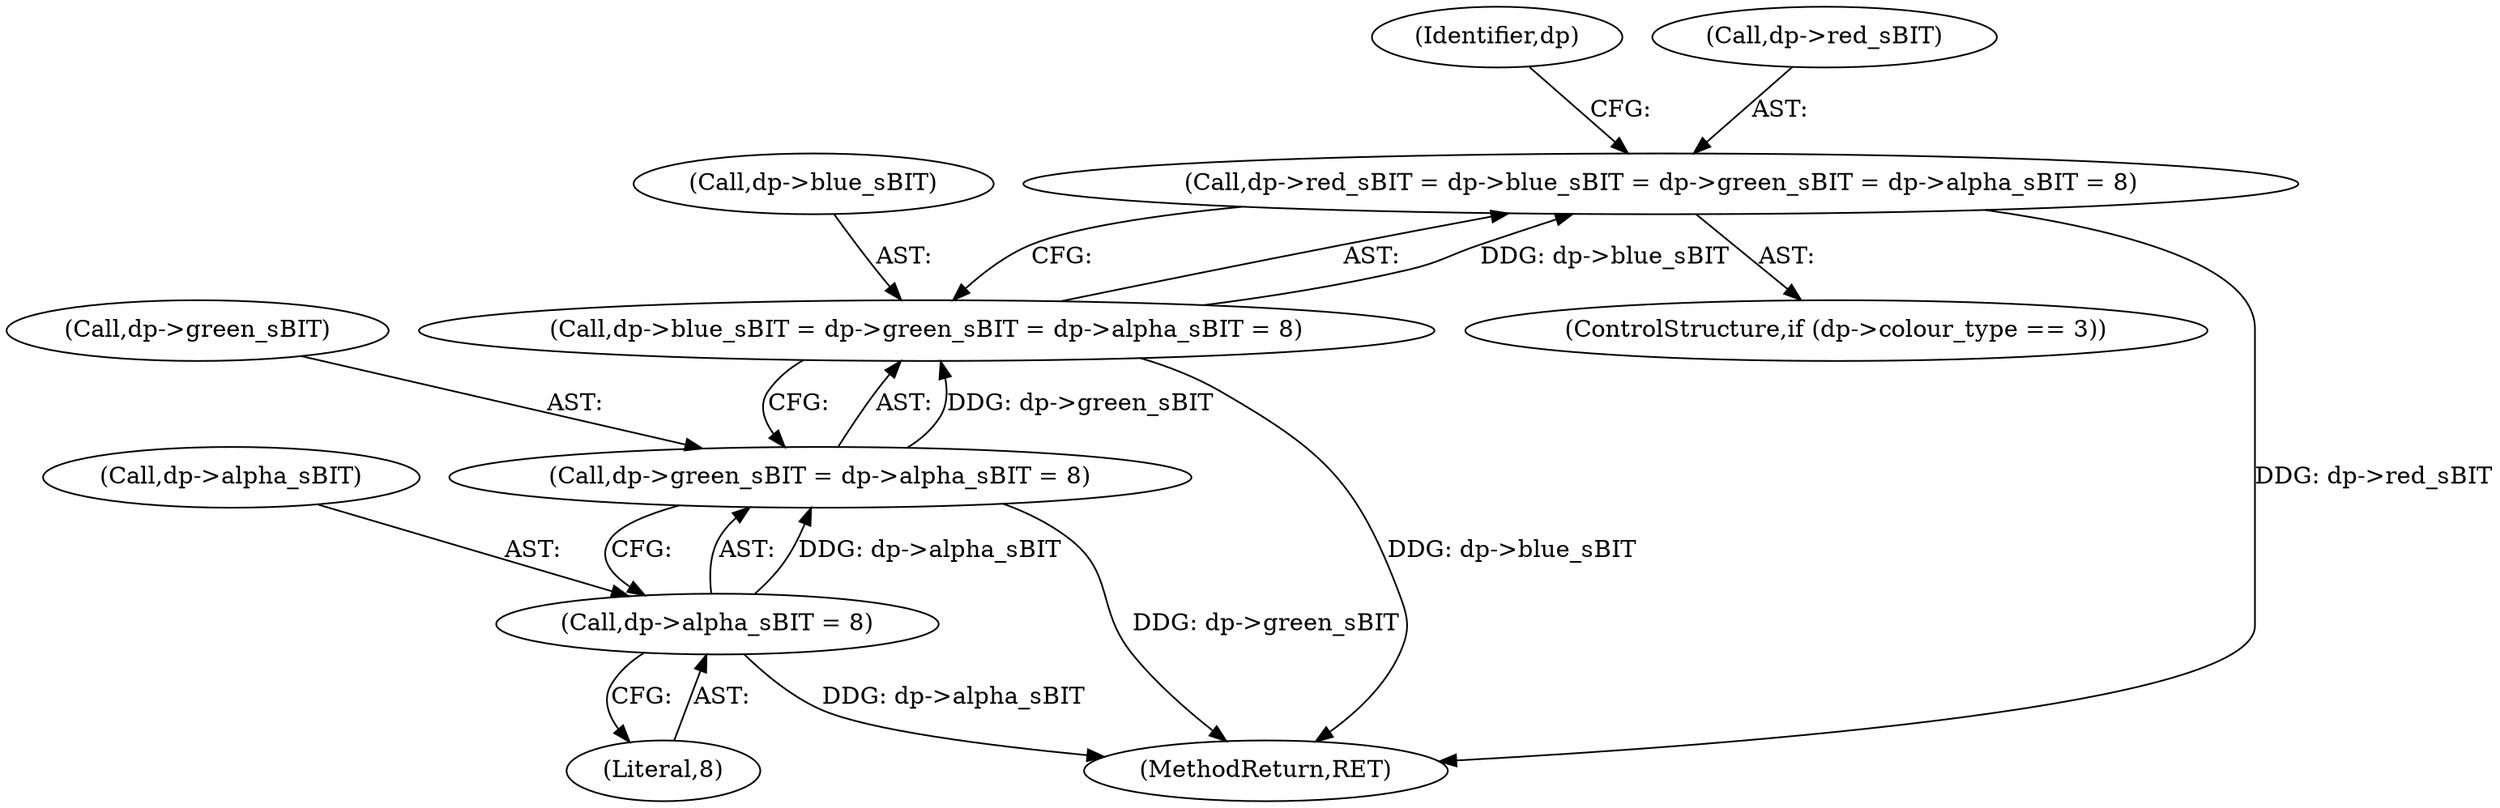 digraph "0_Android_9d4853418ab2f754c2b63e091c29c5529b8b86ca_131@pointer" {
"1000154" [label="(Call,dp->red_sBIT = dp->blue_sBIT = dp->green_sBIT = dp->alpha_sBIT = 8)"];
"1000158" [label="(Call,dp->blue_sBIT = dp->green_sBIT = dp->alpha_sBIT = 8)"];
"1000162" [label="(Call,dp->green_sBIT = dp->alpha_sBIT = 8)"];
"1000166" [label="(Call,dp->alpha_sBIT = 8)"];
"1000154" [label="(Call,dp->red_sBIT = dp->blue_sBIT = dp->green_sBIT = dp->alpha_sBIT = 8)"];
"1000166" [label="(Call,dp->alpha_sBIT = 8)"];
"1000162" [label="(Call,dp->green_sBIT = dp->alpha_sBIT = 8)"];
"1000193" [label="(Identifier,dp)"];
"1000170" [label="(Literal,8)"];
"1000167" [label="(Call,dp->alpha_sBIT)"];
"1000148" [label="(ControlStructure,if (dp->colour_type == 3))"];
"1000287" [label="(MethodReturn,RET)"];
"1000155" [label="(Call,dp->red_sBIT)"];
"1000158" [label="(Call,dp->blue_sBIT = dp->green_sBIT = dp->alpha_sBIT = 8)"];
"1000159" [label="(Call,dp->blue_sBIT)"];
"1000163" [label="(Call,dp->green_sBIT)"];
"1000154" -> "1000148"  [label="AST: "];
"1000154" -> "1000158"  [label="CFG: "];
"1000155" -> "1000154"  [label="AST: "];
"1000158" -> "1000154"  [label="AST: "];
"1000193" -> "1000154"  [label="CFG: "];
"1000154" -> "1000287"  [label="DDG: dp->red_sBIT"];
"1000158" -> "1000154"  [label="DDG: dp->blue_sBIT"];
"1000158" -> "1000162"  [label="CFG: "];
"1000159" -> "1000158"  [label="AST: "];
"1000162" -> "1000158"  [label="AST: "];
"1000158" -> "1000287"  [label="DDG: dp->blue_sBIT"];
"1000162" -> "1000158"  [label="DDG: dp->green_sBIT"];
"1000162" -> "1000166"  [label="CFG: "];
"1000163" -> "1000162"  [label="AST: "];
"1000166" -> "1000162"  [label="AST: "];
"1000162" -> "1000287"  [label="DDG: dp->green_sBIT"];
"1000166" -> "1000162"  [label="DDG: dp->alpha_sBIT"];
"1000166" -> "1000170"  [label="CFG: "];
"1000167" -> "1000166"  [label="AST: "];
"1000170" -> "1000166"  [label="AST: "];
"1000166" -> "1000287"  [label="DDG: dp->alpha_sBIT"];
}

